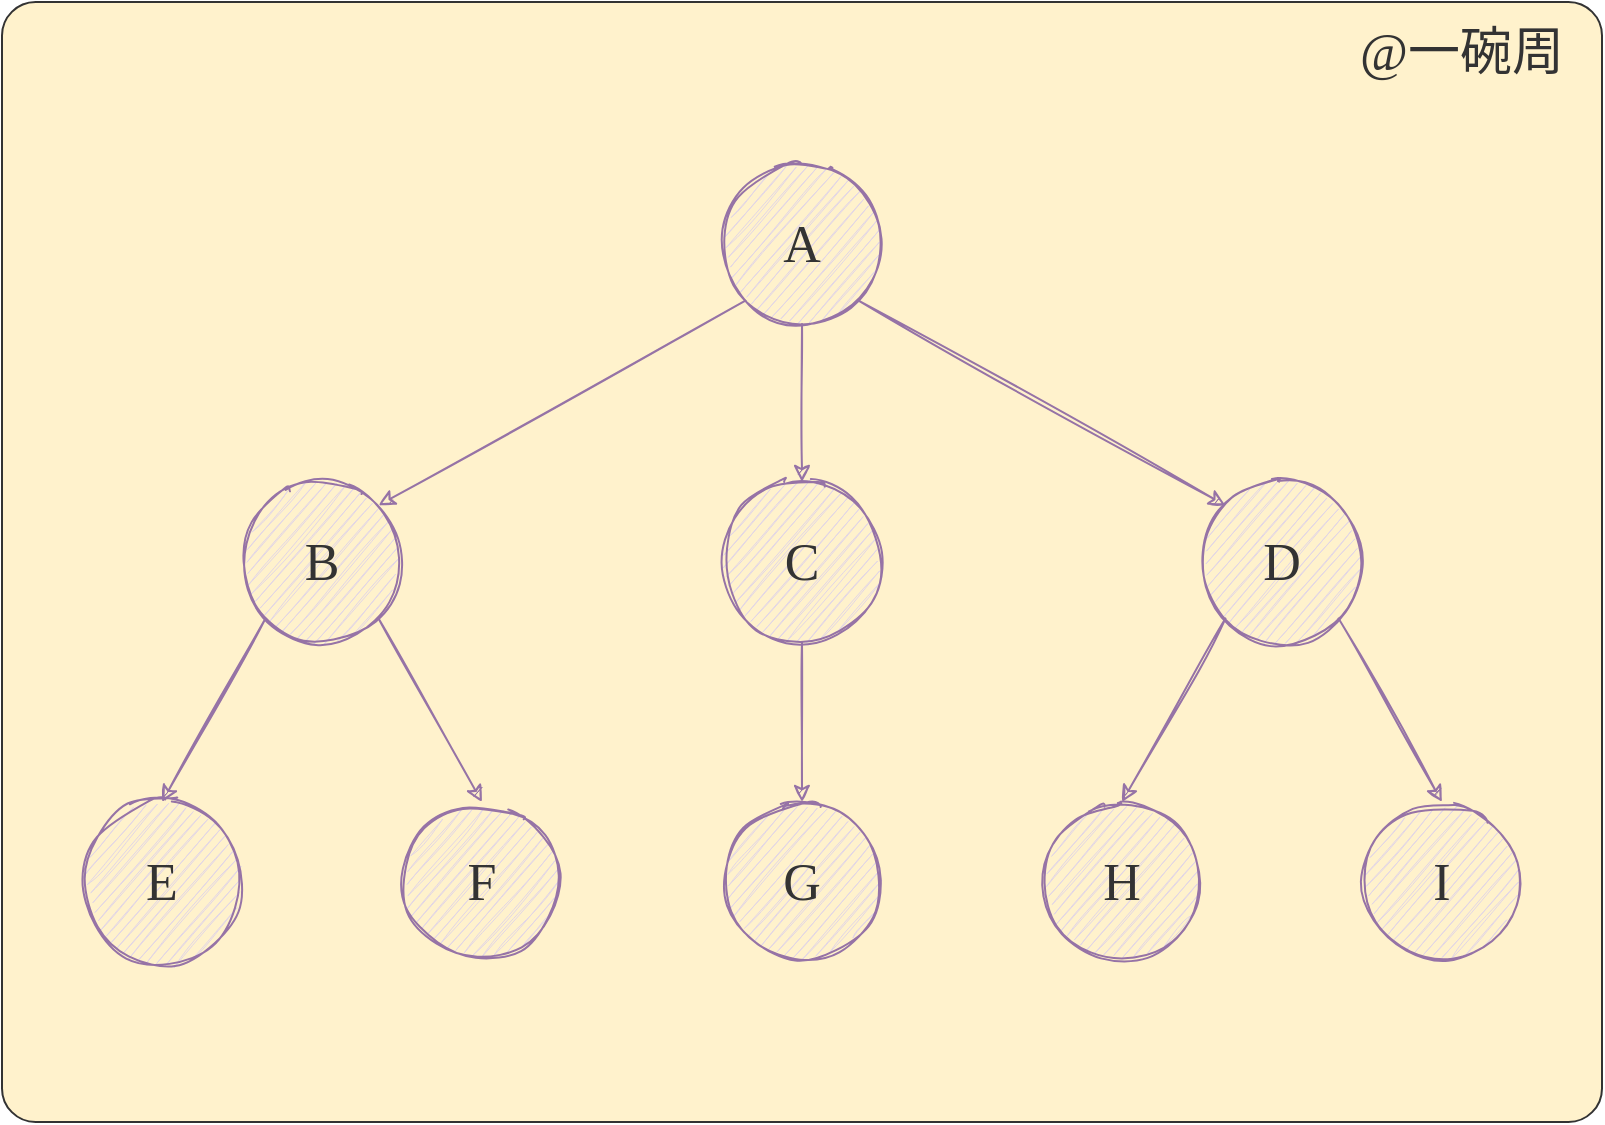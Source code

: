 <mxfile version="16.5.1" type="device"><diagram id="sbTQmbd6wwS1U6yTLp65" name="第 1 页"><mxGraphModel dx="1718" dy="1014" grid="1" gridSize="10" guides="1" tooltips="1" connect="1" arrows="1" fold="1" page="0" pageScale="1" pageWidth="827" pageHeight="1169" math="0" shadow="0"><root><mxCell id="0"/><mxCell id="1" parent="0"/><mxCell id="rxAGCjy9rbUy3xPKVwOK-19" value="" style="rounded=1;whiteSpace=wrap;html=1;sketch=0;fillStyle=auto;fontFamily=Comic Sans MS;fontSize=26;strokeColor=#333333;fillColor=#fff2cc;arcSize=3;" vertex="1" parent="1"><mxGeometry x="160" y="240" width="800" height="560" as="geometry"/></mxCell><mxCell id="rxAGCjy9rbUy3xPKVwOK-11" style="edgeStyle=orthogonalEdgeStyle;rounded=0;orthogonalLoop=1;jettySize=auto;html=1;exitX=0.5;exitY=1;exitDx=0;exitDy=0;fillColor=#e1d5e7;strokeColor=#9673a6;sketch=1;" edge="1" parent="1" source="rxAGCjy9rbUy3xPKVwOK-1" target="rxAGCjy9rbUy3xPKVwOK-3"><mxGeometry relative="1" as="geometry"/></mxCell><mxCell id="rxAGCjy9rbUy3xPKVwOK-12" style="rounded=0;sketch=1;orthogonalLoop=1;jettySize=auto;html=1;exitX=0;exitY=1;exitDx=0;exitDy=0;entryX=1;entryY=0;entryDx=0;entryDy=0;strokeColor=#9673A6;" edge="1" parent="1" source="rxAGCjy9rbUy3xPKVwOK-1" target="rxAGCjy9rbUy3xPKVwOK-2"><mxGeometry relative="1" as="geometry"/></mxCell><mxCell id="rxAGCjy9rbUy3xPKVwOK-13" style="edgeStyle=none;rounded=0;sketch=1;orthogonalLoop=1;jettySize=auto;html=1;exitX=1;exitY=1;exitDx=0;exitDy=0;entryX=0;entryY=0;entryDx=0;entryDy=0;strokeColor=#9673A6;" edge="1" parent="1" source="rxAGCjy9rbUy3xPKVwOK-1" target="rxAGCjy9rbUy3xPKVwOK-4"><mxGeometry relative="1" as="geometry"/></mxCell><mxCell id="rxAGCjy9rbUy3xPKVwOK-1" value="&lt;font style=&quot;font-size: 26px&quot; face=&quot;Comic Sans MS&quot; color=&quot;#333333&quot;&gt;A&lt;/font&gt;" style="ellipse;whiteSpace=wrap;html=1;fillColor=#e1d5e7;strokeColor=#9673a6;sketch=1;fillStyle=auto;" vertex="1" parent="1"><mxGeometry x="520" y="321" width="80" height="80" as="geometry"/></mxCell><mxCell id="rxAGCjy9rbUy3xPKVwOK-14" style="edgeStyle=none;rounded=0;sketch=1;orthogonalLoop=1;jettySize=auto;html=1;exitX=1;exitY=1;exitDx=0;exitDy=0;strokeColor=#9673A6;entryX=0.5;entryY=0;entryDx=0;entryDy=0;" edge="1" parent="1" source="rxAGCjy9rbUy3xPKVwOK-2" target="rxAGCjy9rbUy3xPKVwOK-6"><mxGeometry relative="1" as="geometry"/></mxCell><mxCell id="rxAGCjy9rbUy3xPKVwOK-15" style="edgeStyle=none;rounded=0;sketch=1;orthogonalLoop=1;jettySize=auto;html=1;exitX=0;exitY=1;exitDx=0;exitDy=0;entryX=0.5;entryY=0;entryDx=0;entryDy=0;strokeColor=#9673A6;" edge="1" parent="1" source="rxAGCjy9rbUy3xPKVwOK-2" target="rxAGCjy9rbUy3xPKVwOK-5"><mxGeometry relative="1" as="geometry"/></mxCell><mxCell id="rxAGCjy9rbUy3xPKVwOK-2" value="&lt;span style=&quot;color: rgb(51 , 51 , 51) ; font-family: &amp;#34;comic sans ms&amp;#34; ; font-size: 26px&quot;&gt;B&lt;/span&gt;" style="ellipse;whiteSpace=wrap;html=1;fillColor=#e1d5e7;strokeColor=#9673a6;sketch=1;fillStyle=auto;" vertex="1" parent="1"><mxGeometry x="280" y="480" width="80" height="80" as="geometry"/></mxCell><mxCell id="rxAGCjy9rbUy3xPKVwOK-16" style="edgeStyle=none;rounded=0;sketch=1;orthogonalLoop=1;jettySize=auto;html=1;exitX=0.5;exitY=1;exitDx=0;exitDy=0;strokeColor=#9673A6;" edge="1" parent="1" source="rxAGCjy9rbUy3xPKVwOK-3" target="rxAGCjy9rbUy3xPKVwOK-8"><mxGeometry relative="1" as="geometry"/></mxCell><mxCell id="rxAGCjy9rbUy3xPKVwOK-3" value="&lt;span style=&quot;color: rgb(51 , 51 , 51) ; font-family: &amp;#34;comic sans ms&amp;#34; ; font-size: 26px&quot;&gt;C&lt;/span&gt;" style="ellipse;whiteSpace=wrap;html=1;fillColor=#e1d5e7;strokeColor=#9673a6;sketch=1;fillStyle=auto;" vertex="1" parent="1"><mxGeometry x="520" y="480" width="80" height="80" as="geometry"/></mxCell><mxCell id="rxAGCjy9rbUy3xPKVwOK-17" style="edgeStyle=none;rounded=0;sketch=1;orthogonalLoop=1;jettySize=auto;html=1;exitX=0;exitY=1;exitDx=0;exitDy=0;entryX=0.5;entryY=0;entryDx=0;entryDy=0;strokeColor=#9673A6;" edge="1" parent="1" source="rxAGCjy9rbUy3xPKVwOK-4" target="rxAGCjy9rbUy3xPKVwOK-9"><mxGeometry relative="1" as="geometry"/></mxCell><mxCell id="rxAGCjy9rbUy3xPKVwOK-18" style="edgeStyle=none;rounded=0;sketch=1;orthogonalLoop=1;jettySize=auto;html=1;exitX=1;exitY=1;exitDx=0;exitDy=0;entryX=0.5;entryY=0;entryDx=0;entryDy=0;strokeColor=#9673A6;" edge="1" parent="1" source="rxAGCjy9rbUy3xPKVwOK-4" target="rxAGCjy9rbUy3xPKVwOK-10"><mxGeometry relative="1" as="geometry"/></mxCell><mxCell id="rxAGCjy9rbUy3xPKVwOK-4" value="&lt;span style=&quot;color: rgb(51 , 51 , 51) ; font-family: &amp;#34;comic sans ms&amp;#34; ; font-size: 26px&quot;&gt;D&lt;/span&gt;" style="ellipse;whiteSpace=wrap;html=1;fillColor=#e1d5e7;strokeColor=#9673a6;sketch=1;fillStyle=auto;" vertex="1" parent="1"><mxGeometry x="760" y="480" width="80" height="80" as="geometry"/></mxCell><mxCell id="rxAGCjy9rbUy3xPKVwOK-5" value="&lt;span style=&quot;color: rgb(51 , 51 , 51) ; font-family: &amp;#34;comic sans ms&amp;#34; ; font-size: 26px&quot;&gt;E&lt;/span&gt;" style="ellipse;whiteSpace=wrap;html=1;fillColor=#e1d5e7;strokeColor=#9673a6;sketch=1;fillStyle=auto;" vertex="1" parent="1"><mxGeometry x="200" y="640" width="80" height="80" as="geometry"/></mxCell><mxCell id="rxAGCjy9rbUy3xPKVwOK-6" value="&lt;span style=&quot;color: rgb(51 , 51 , 51) ; font-family: &amp;#34;comic sans ms&amp;#34; ; font-size: 26px&quot;&gt;F&lt;/span&gt;" style="ellipse;whiteSpace=wrap;html=1;fillColor=#e1d5e7;strokeColor=#9673a6;sketch=1;fillStyle=auto;" vertex="1" parent="1"><mxGeometry x="360" y="640" width="80" height="80" as="geometry"/></mxCell><mxCell id="rxAGCjy9rbUy3xPKVwOK-8" value="&lt;span style=&quot;color: rgb(51 , 51 , 51) ; font-family: &amp;#34;comic sans ms&amp;#34; ; font-size: 26px&quot;&gt;G&lt;/span&gt;" style="ellipse;whiteSpace=wrap;html=1;fillColor=#e1d5e7;strokeColor=#9673a6;sketch=1;fillStyle=auto;" vertex="1" parent="1"><mxGeometry x="520" y="640" width="80" height="80" as="geometry"/></mxCell><mxCell id="rxAGCjy9rbUy3xPKVwOK-9" value="&lt;span style=&quot;color: rgb(51 , 51 , 51) ; font-family: &amp;#34;comic sans ms&amp;#34; ; font-size: 26px&quot;&gt;H&lt;/span&gt;" style="ellipse;whiteSpace=wrap;html=1;fillColor=#e1d5e7;strokeColor=#9673a6;sketch=1;fillStyle=auto;" vertex="1" parent="1"><mxGeometry x="680" y="640" width="80" height="80" as="geometry"/></mxCell><mxCell id="rxAGCjy9rbUy3xPKVwOK-10" value="&lt;span style=&quot;color: rgb(51 , 51 , 51) ; font-family: &amp;#34;comic sans ms&amp;#34; ; font-size: 26px&quot;&gt;I&lt;/span&gt;" style="ellipse;whiteSpace=wrap;html=1;fillColor=#e1d5e7;strokeColor=#9673a6;sketch=1;fillStyle=auto;" vertex="1" parent="1"><mxGeometry x="840" y="640" width="80" height="80" as="geometry"/></mxCell><mxCell id="rxAGCjy9rbUy3xPKVwOK-21" value="@一碗周" style="text;html=1;strokeColor=none;fillColor=none;align=center;verticalAlign=middle;whiteSpace=wrap;rounded=0;sketch=1;fillStyle=auto;fontFamily=Comic Sans MS;fontSize=26;fontColor=#333333;" vertex="1" parent="1"><mxGeometry x="830" y="250" width="120" height="30" as="geometry"/></mxCell></root></mxGraphModel></diagram></mxfile>
